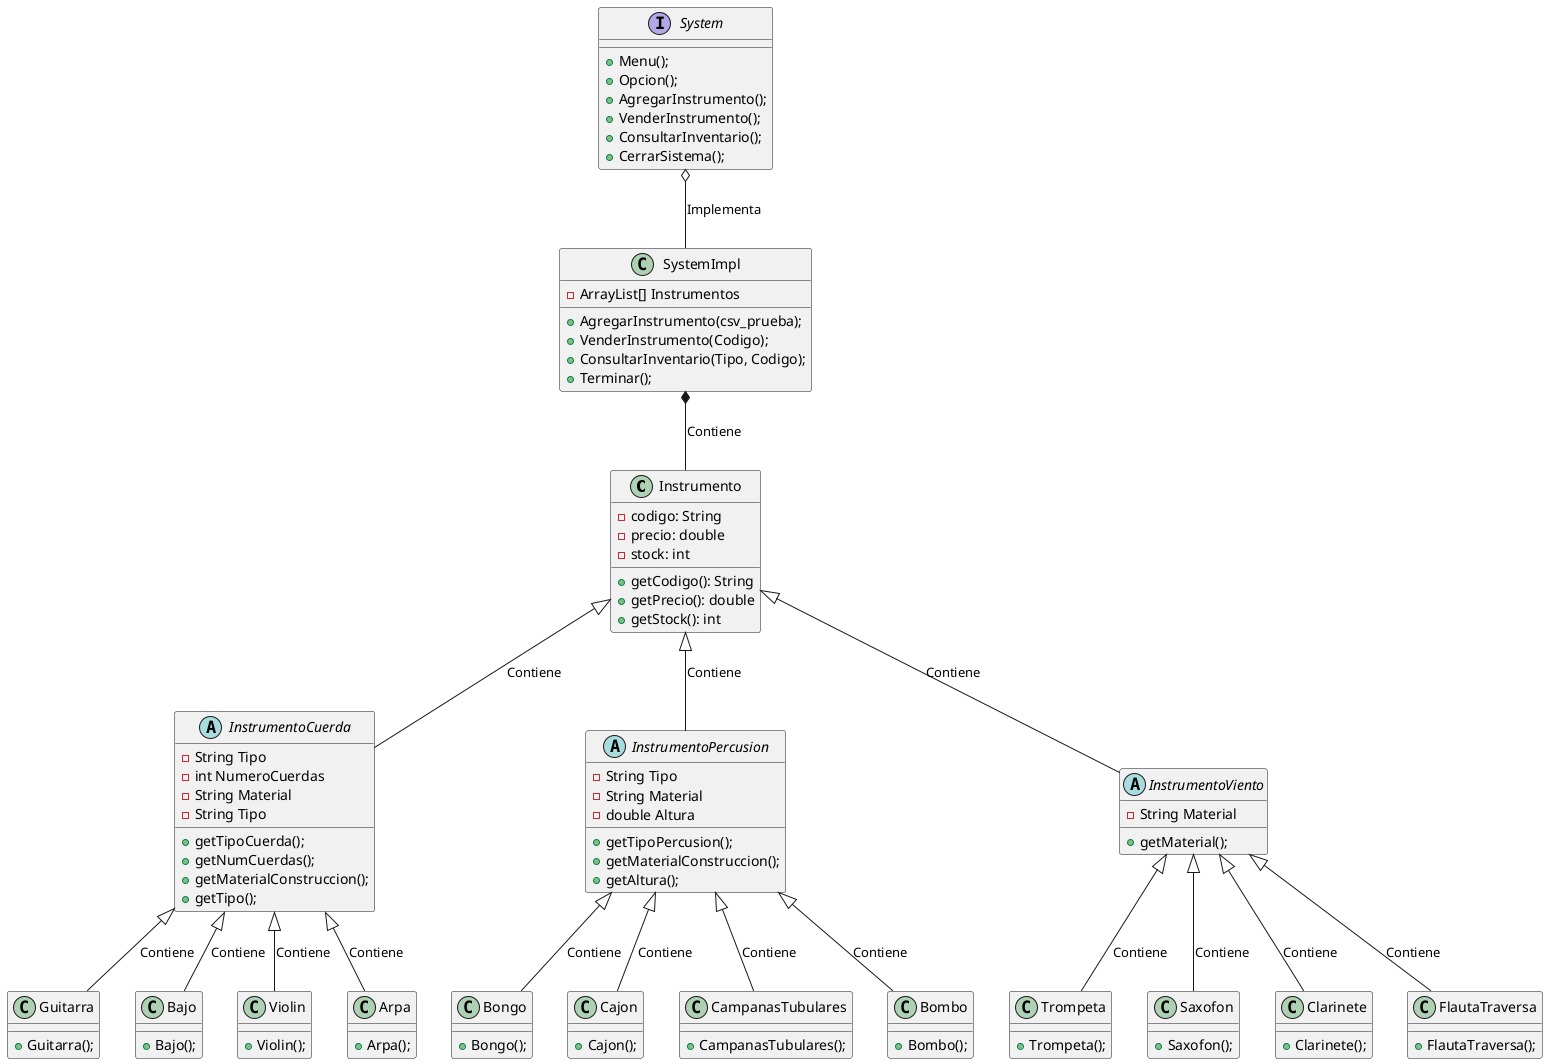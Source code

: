 @startuml

class Instrumento {
  - codigo: String
  - precio: double
  - stock: int
  + getCodigo(): String
  + getPrecio(): double
  + getStock(): int
}

abstract class InstrumentoCuerda {
  - String Tipo
  - int NumeroCuerdas
  - String Material
  - String Tipo
  + getTipoCuerda();
  + getNumCuerdas();
  + getMaterialConstruccion();
  + getTipo();
}

class Guitarra {
  + Guitarra();
}

class Bajo {
  + Bajo();
}

class Violin {
  + Violin();
}

class Arpa {
  + Arpa();
}

abstract class InstrumentoPercusion {
  - String Tipo
  - String Material
  - double Altura
  + getTipoPercusion();
  + getMaterialConstruccion();
  + getAltura();
}

class Bongo {
  + Bongo();
}

class Cajon {
  + Cajon();
}

class CampanasTubulares {
  + CampanasTubulares();
}

class Bombo {
  + Bombo();
}

abstract class InstrumentoViento {
  - String Material
  + getMaterial();
}

class Trompeta {
  + Trompeta();
}

class Saxofon {
  + Saxofon();
}

class Clarinete {
  + Clarinete();
}

class FlautaTraversa {
  + FlautaTraversa();
}

class SystemImpl {
  - ArrayList[] Instrumentos
  + AgregarInstrumento(csv_prueba);
  + VenderInstrumento(Codigo);
  + ConsultarInventario(Tipo, Codigo);
  + Terminar();
}

interface System {
  + Menu();
  + Opcion();
  + AgregarInstrumento();
  + VenderInstrumento();
  + ConsultarInventario();
  + CerrarSistema();
}

'Relaciones

Instrumento <|-- InstrumentoCuerda : Contiene
Instrumento <|-- InstrumentoPercusion : Contiene
Instrumento <|-- InstrumentoViento : Contiene
InstrumentoCuerda <|-- Guitarra : Contiene
InstrumentoCuerda <|-- Bajo : Contiene
InstrumentoCuerda <|-- Violin : Contiene
InstrumentoCuerda <|-- Arpa : Contiene
InstrumentoPercusion <|-- Bongo : Contiene
InstrumentoPercusion <|-- Cajon : Contiene
InstrumentoPercusion <|-- CampanasTubulares : Contiene
InstrumentoPercusion <|-- Bombo : Contiene
InstrumentoViento <|-- Trompeta : Contiene
InstrumentoViento <|-- Saxofon : Contiene
InstrumentoViento <|-- Clarinete : Contiene
InstrumentoViento <|-- FlautaTraversa : Contiene
SystemImpl *-- Instrumento: Contiene
System o-- SystemImpl : Implementa

@enduml
